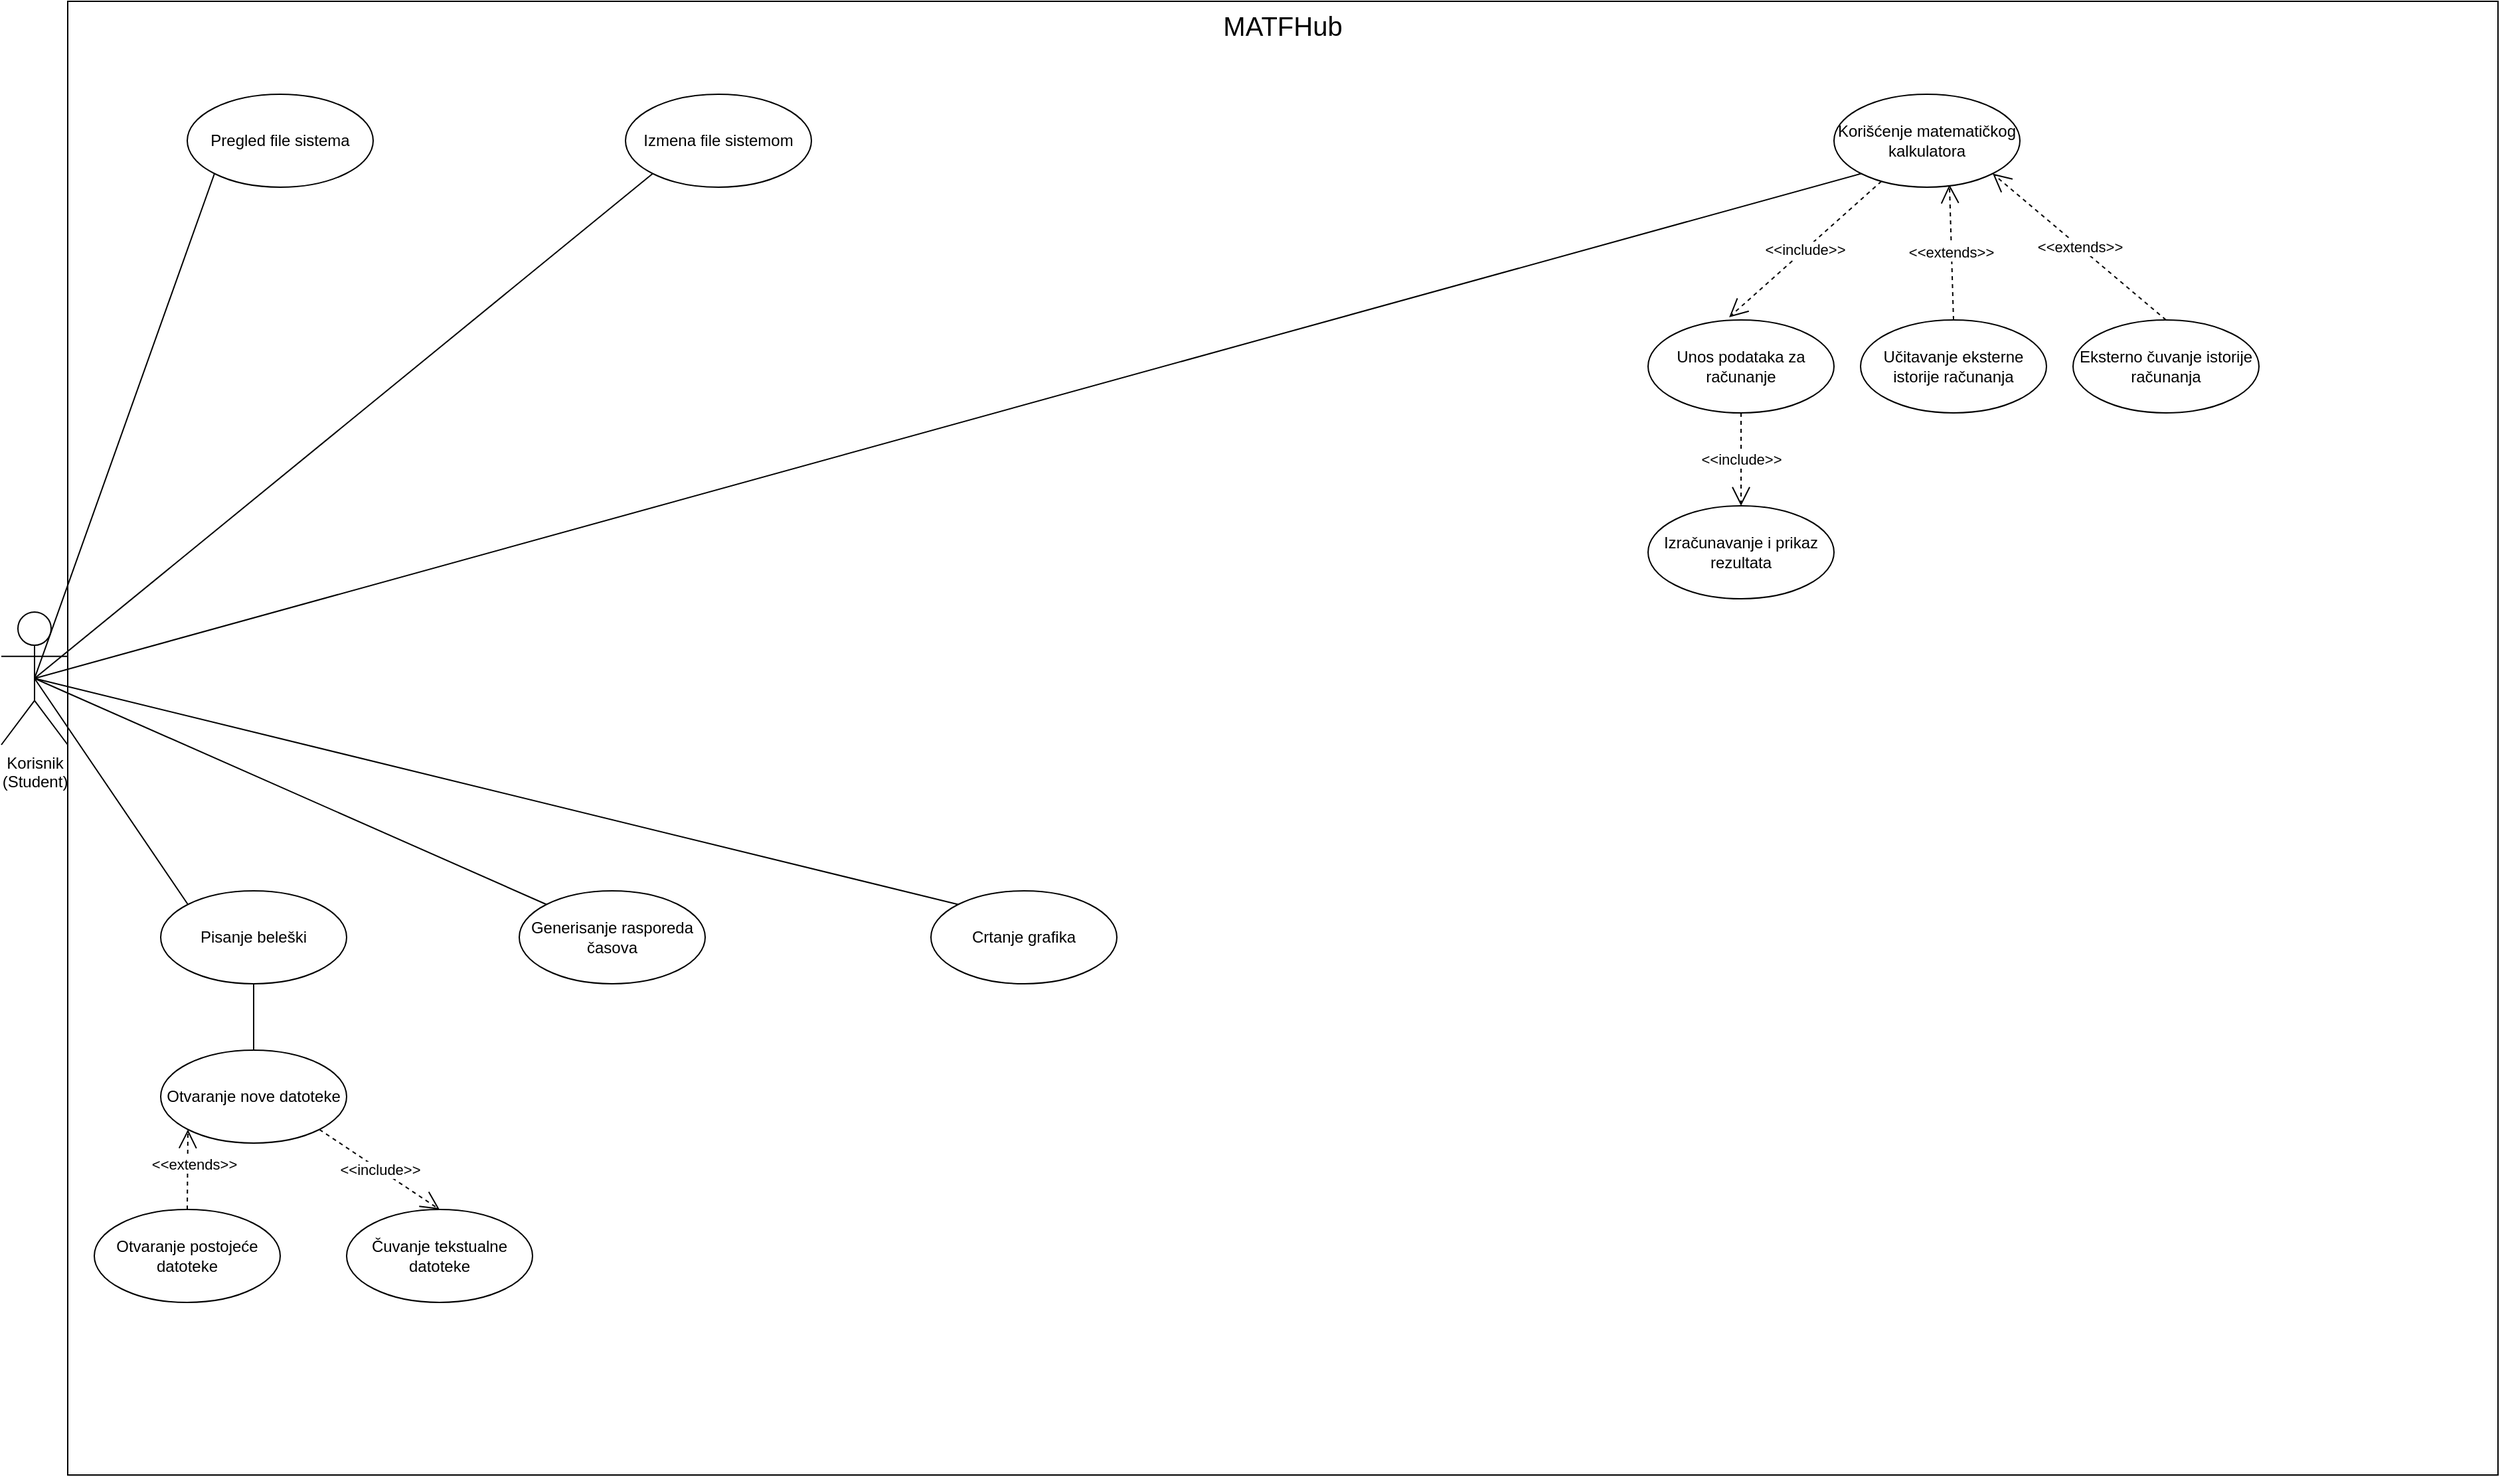 <mxfile version="22.1.5" type="google">
  <diagram name="Page-1" id="X2eaiPa041BrP36yoekb">
    <mxGraphModel grid="1" page="1" gridSize="10" guides="1" tooltips="1" connect="1" arrows="1" fold="1" pageScale="1" pageWidth="850" pageHeight="1100" math="0" shadow="0">
      <root>
        <mxCell id="0" />
        <mxCell id="1" parent="0" />
        <mxCell id="rg_FPXK4xJHgQXE_X73f-1" value="&lt;font style=&quot;font-size: 20px;&quot;&gt;MATFHub&lt;/font&gt;" style="rounded=0;whiteSpace=wrap;html=1;horizontal=1;verticalAlign=top;" vertex="1" parent="1">
          <mxGeometry x="40" y="-40" width="1830" height="1110" as="geometry" />
        </mxCell>
        <mxCell id="rg_FPXK4xJHgQXE_X73f-2" value="Korisnik&lt;br&gt;(Student)" style="shape=umlActor;verticalLabelPosition=bottom;verticalAlign=top;html=1;outlineConnect=0;" vertex="1" parent="1">
          <mxGeometry x="-10" y="420" width="50" height="100" as="geometry" />
        </mxCell>
        <mxCell id="rg_FPXK4xJHgQXE_X73f-15" value="" style="endArrow=none;html=1;rounded=0;entryX=0;entryY=1;entryDx=0;entryDy=0;exitX=0.5;exitY=0.5;exitDx=0;exitDy=0;exitPerimeter=0;" edge="1" parent="1" source="rg_FPXK4xJHgQXE_X73f-2" target="nwaX_-txKHDEU03HYDia-13">
          <mxGeometry width="50" height="50" relative="1" as="geometry">
            <mxPoint x="110" y="438.69" as="sourcePoint" />
            <mxPoint x="177.574" y="188.284" as="targetPoint" />
            <Array as="points" />
          </mxGeometry>
        </mxCell>
        <mxCell id="rg_FPXK4xJHgQXE_X73f-25" value="Eksterno čuvanje istorije računanja" style="ellipse;whiteSpace=wrap;html=1;" vertex="1" parent="1">
          <mxGeometry x="1550" y="200" width="140" height="70" as="geometry" />
        </mxCell>
        <mxCell id="rg_FPXK4xJHgQXE_X73f-26" value="&amp;lt;&amp;lt;extends&amp;gt;&amp;gt;" style="endArrow=open;endSize=12;dashed=1;html=1;rounded=0;entryX=1;entryY=1;entryDx=0;entryDy=0;exitX=0.5;exitY=0;exitDx=0;exitDy=0;" edge="1" parent="1" source="rg_FPXK4xJHgQXE_X73f-25" target="nwaX_-txKHDEU03HYDia-17">
          <mxGeometry width="160" relative="1" as="geometry">
            <mxPoint x="1270" y="590" as="sourcePoint" />
            <mxPoint x="1430" y="160" as="targetPoint" />
            <Array as="points" />
          </mxGeometry>
        </mxCell>
        <mxCell id="W9EnXdyNnunVsKaJYrJe-1" value="&amp;lt;&amp;lt;extends&amp;gt;&amp;gt;" style="endArrow=open;endSize=12;dashed=1;html=1;rounded=0;entryX=0.621;entryY=0.971;entryDx=0;entryDy=0;entryPerimeter=0;exitX=0.5;exitY=0;exitDx=0;exitDy=0;" edge="1" parent="1" target="nwaX_-txKHDEU03HYDia-17" source="W9EnXdyNnunVsKaJYrJe-2">
          <mxGeometry width="160" relative="1" as="geometry">
            <mxPoint x="1452" y="320" as="sourcePoint" />
            <mxPoint x="1412.426" y="188.284" as="targetPoint" />
            <Array as="points" />
          </mxGeometry>
        </mxCell>
        <mxCell id="W9EnXdyNnunVsKaJYrJe-2" value="Učitavanje eksterne istorije računanja" style="ellipse;whiteSpace=wrap;html=1;" vertex="1" parent="1">
          <mxGeometry x="1390" y="200" width="140" height="70" as="geometry" />
        </mxCell>
        <mxCell id="W9EnXdyNnunVsKaJYrJe-4" value="Izračunavanje i prikaz rezultata" style="ellipse;whiteSpace=wrap;html=1;" vertex="1" parent="1">
          <mxGeometry x="1230" y="340" width="140" height="70" as="geometry" />
        </mxCell>
        <mxCell id="W9EnXdyNnunVsKaJYrJe-6" value="Unos podataka za računanje" style="ellipse;whiteSpace=wrap;html=1;" vertex="1" parent="1">
          <mxGeometry x="1230" y="200" width="140" height="70" as="geometry" />
        </mxCell>
        <mxCell id="W9EnXdyNnunVsKaJYrJe-8" value="&amp;lt;&amp;lt;include&amp;gt;&amp;gt;" style="endArrow=open;endSize=12;dashed=1;html=1;rounded=0;exitX=0.5;exitY=1;exitDx=0;exitDy=0;entryX=0.5;entryY=0;entryDx=0;entryDy=0;" edge="1" parent="1" source="W9EnXdyNnunVsKaJYrJe-6" target="W9EnXdyNnunVsKaJYrJe-4">
          <mxGeometry width="160" relative="1" as="geometry">
            <mxPoint x="1328.04" y="400" as="sourcePoint" />
            <mxPoint x="1390.146" y="540.797" as="targetPoint" />
          </mxGeometry>
        </mxCell>
        <mxCell id="W9EnXdyNnunVsKaJYrJe-9" value="&amp;lt;&amp;lt;include&amp;gt;&amp;gt;" style="endArrow=open;endSize=12;dashed=1;html=1;rounded=0;entryX=0.436;entryY=-0.029;entryDx=0;entryDy=0;entryPerimeter=0;" edge="1" parent="1" source="nwaX_-txKHDEU03HYDia-17" target="W9EnXdyNnunVsKaJYrJe-6">
          <mxGeometry width="160" relative="1" as="geometry">
            <mxPoint x="1391" y="196" as="sourcePoint" />
            <mxPoint x="1267" y="350" as="targetPoint" />
          </mxGeometry>
        </mxCell>
        <mxCell id="nwaX_-txKHDEU03HYDia-4" value="" style="endArrow=none;html=1;rounded=0;exitX=0.5;exitY=0.5;exitDx=0;exitDy=0;exitPerimeter=0;entryX=0;entryY=0;entryDx=0;entryDy=0;" edge="1" parent="1" source="rg_FPXK4xJHgQXE_X73f-2" target="nwaX_-txKHDEU03HYDia-12">
          <mxGeometry width="50" height="50" relative="1" as="geometry">
            <mxPoint x="220" y="350" as="sourcePoint" />
            <mxPoint x="337.574" y="188.284" as="targetPoint" />
          </mxGeometry>
        </mxCell>
        <mxCell id="nwaX_-txKHDEU03HYDia-5" value="" style="endArrow=none;html=1;rounded=0;exitX=0.5;exitY=0.5;exitDx=0;exitDy=0;exitPerimeter=0;entryX=0;entryY=1;entryDx=0;entryDy=0;" edge="1" parent="1" source="rg_FPXK4xJHgQXE_X73f-2" target="nwaX_-txKHDEU03HYDia-9">
          <mxGeometry width="50" height="50" relative="1" as="geometry">
            <mxPoint x="380" y="450" as="sourcePoint" />
            <mxPoint x="687.574" y="188.284" as="targetPoint" />
          </mxGeometry>
        </mxCell>
        <mxCell id="nwaX_-txKHDEU03HYDia-6" value="" style="endArrow=none;html=1;rounded=0;exitX=0.5;exitY=0.5;exitDx=0;exitDy=0;exitPerimeter=0;entryX=0;entryY=1;entryDx=0;entryDy=0;" edge="1" parent="1" source="rg_FPXK4xJHgQXE_X73f-2" target="nwaX_-txKHDEU03HYDia-17">
          <mxGeometry width="50" height="50" relative="1" as="geometry">
            <mxPoint x="310" y="500" as="sourcePoint" />
            <mxPoint x="1310" y="160" as="targetPoint" />
          </mxGeometry>
        </mxCell>
        <mxCell id="nwaX_-txKHDEU03HYDia-9" value="Izmena file sistemom" style="ellipse;whiteSpace=wrap;html=1;" vertex="1" parent="1">
          <mxGeometry x="460" y="30" width="140" height="70" as="geometry" />
        </mxCell>
        <mxCell id="nwaX_-txKHDEU03HYDia-10" value="Pisanje beleški" style="ellipse;whiteSpace=wrap;html=1;" vertex="1" parent="1">
          <mxGeometry x="110" y="630" width="140" height="70" as="geometry" />
        </mxCell>
        <mxCell id="nwaX_-txKHDEU03HYDia-12" value="Generisanje rasporeda časova" style="ellipse;whiteSpace=wrap;html=1;" vertex="1" parent="1">
          <mxGeometry x="380" y="630" width="140" height="70" as="geometry" />
        </mxCell>
        <mxCell id="nwaX_-txKHDEU03HYDia-13" value="Pregled file sistema" style="ellipse;whiteSpace=wrap;html=1;" vertex="1" parent="1">
          <mxGeometry x="130" y="30" width="140" height="70" as="geometry" />
        </mxCell>
        <mxCell id="nwaX_-txKHDEU03HYDia-14" value="" style="endArrow=none;html=1;rounded=0;exitX=0.5;exitY=0.5;exitDx=0;exitDy=0;exitPerimeter=0;entryX=0;entryY=0;entryDx=0;entryDy=0;" edge="1" parent="1" source="rg_FPXK4xJHgQXE_X73f-2" target="nwaX_-txKHDEU03HYDia-10">
          <mxGeometry width="50" height="50" relative="1" as="geometry">
            <mxPoint x="1020" y="610" as="sourcePoint" />
            <mxPoint x="1070" y="560" as="targetPoint" />
          </mxGeometry>
        </mxCell>
        <mxCell id="nwaX_-txKHDEU03HYDia-15" value="Crtanje grafika" style="ellipse;whiteSpace=wrap;html=1;" vertex="1" parent="1">
          <mxGeometry x="690" y="630" width="140" height="70" as="geometry" />
        </mxCell>
        <mxCell id="nwaX_-txKHDEU03HYDia-16" value="" style="endArrow=none;html=1;rounded=0;exitX=0.5;exitY=0.5;exitDx=0;exitDy=0;exitPerimeter=0;entryX=0;entryY=0;entryDx=0;entryDy=0;" edge="1" parent="1" source="rg_FPXK4xJHgQXE_X73f-2" target="nwaX_-txKHDEU03HYDia-15">
          <mxGeometry width="50" height="50" relative="1" as="geometry">
            <mxPoint x="1020" y="610" as="sourcePoint" />
            <mxPoint x="1070" y="560" as="targetPoint" />
          </mxGeometry>
        </mxCell>
        <mxCell id="nwaX_-txKHDEU03HYDia-17" value="Korišćenje matematičkog kalkulatora" style="ellipse;whiteSpace=wrap;html=1;" vertex="1" parent="1">
          <mxGeometry x="1370" y="30" width="140" height="70" as="geometry" />
        </mxCell>
        <mxCell id="vdd0QRdLTEnMU9PzV12m-6" value="Otvaranje nove datoteke" style="ellipse;whiteSpace=wrap;html=1;" vertex="1" parent="1">
          <mxGeometry x="110" y="750" width="140" height="70" as="geometry" />
        </mxCell>
        <mxCell id="vdd0QRdLTEnMU9PzV12m-7" value="Otvaranje postojeće datoteke" style="ellipse;whiteSpace=wrap;html=1;" vertex="1" parent="1">
          <mxGeometry x="60" y="870" width="140" height="70" as="geometry" />
        </mxCell>
        <mxCell id="vdd0QRdLTEnMU9PzV12m-16" value="&amp;lt;&amp;lt;include&amp;gt;&amp;gt;" style="endArrow=open;endSize=12;dashed=1;html=1;rounded=0;entryX=0.5;entryY=0;entryDx=0;entryDy=0;exitX=1;exitY=1;exitDx=0;exitDy=0;" edge="1" parent="1" source="vdd0QRdLTEnMU9PzV12m-6" target="vdd0QRdLTEnMU9PzV12m-20">
          <mxGeometry width="160" relative="1" as="geometry">
            <mxPoint x="685" y="800" as="sourcePoint" />
            <mxPoint x="580" y="940" as="targetPoint" />
          </mxGeometry>
        </mxCell>
        <mxCell id="vdd0QRdLTEnMU9PzV12m-18" value="" style="endArrow=none;html=1;rounded=0;exitX=0.5;exitY=0;exitDx=0;exitDy=0;entryX=0.5;entryY=1;entryDx=0;entryDy=0;" edge="1" parent="1" source="vdd0QRdLTEnMU9PzV12m-6" target="nwaX_-txKHDEU03HYDia-10">
          <mxGeometry width="50" height="50" relative="1" as="geometry">
            <mxPoint x="290" y="770" as="sourcePoint" />
            <mxPoint x="340" y="720" as="targetPoint" />
          </mxGeometry>
        </mxCell>
        <mxCell id="vdd0QRdLTEnMU9PzV12m-19" value="&amp;lt;&amp;lt;extends&amp;gt;&amp;gt;" style="endArrow=open;endSize=12;dashed=1;html=1;rounded=0;entryX=0;entryY=1;entryDx=0;entryDy=0;exitX=0.5;exitY=0;exitDx=0;exitDy=0;" edge="1" parent="1" source="vdd0QRdLTEnMU9PzV12m-7" target="vdd0QRdLTEnMU9PzV12m-6">
          <mxGeometry x="0.138" y="-5" width="160" relative="1" as="geometry">
            <mxPoint x="331" y="830.25" as="sourcePoint" />
            <mxPoint x="320" y="890.25" as="targetPoint" />
            <Array as="points" />
            <mxPoint as="offset" />
          </mxGeometry>
        </mxCell>
        <mxCell id="vdd0QRdLTEnMU9PzV12m-20" value="Čuvanje tekstualne datoteke" style="ellipse;whiteSpace=wrap;html=1;" vertex="1" parent="1">
          <mxGeometry x="250" y="870" width="140" height="70" as="geometry" />
        </mxCell>
      </root>
    </mxGraphModel>
  </diagram>
</mxfile>

